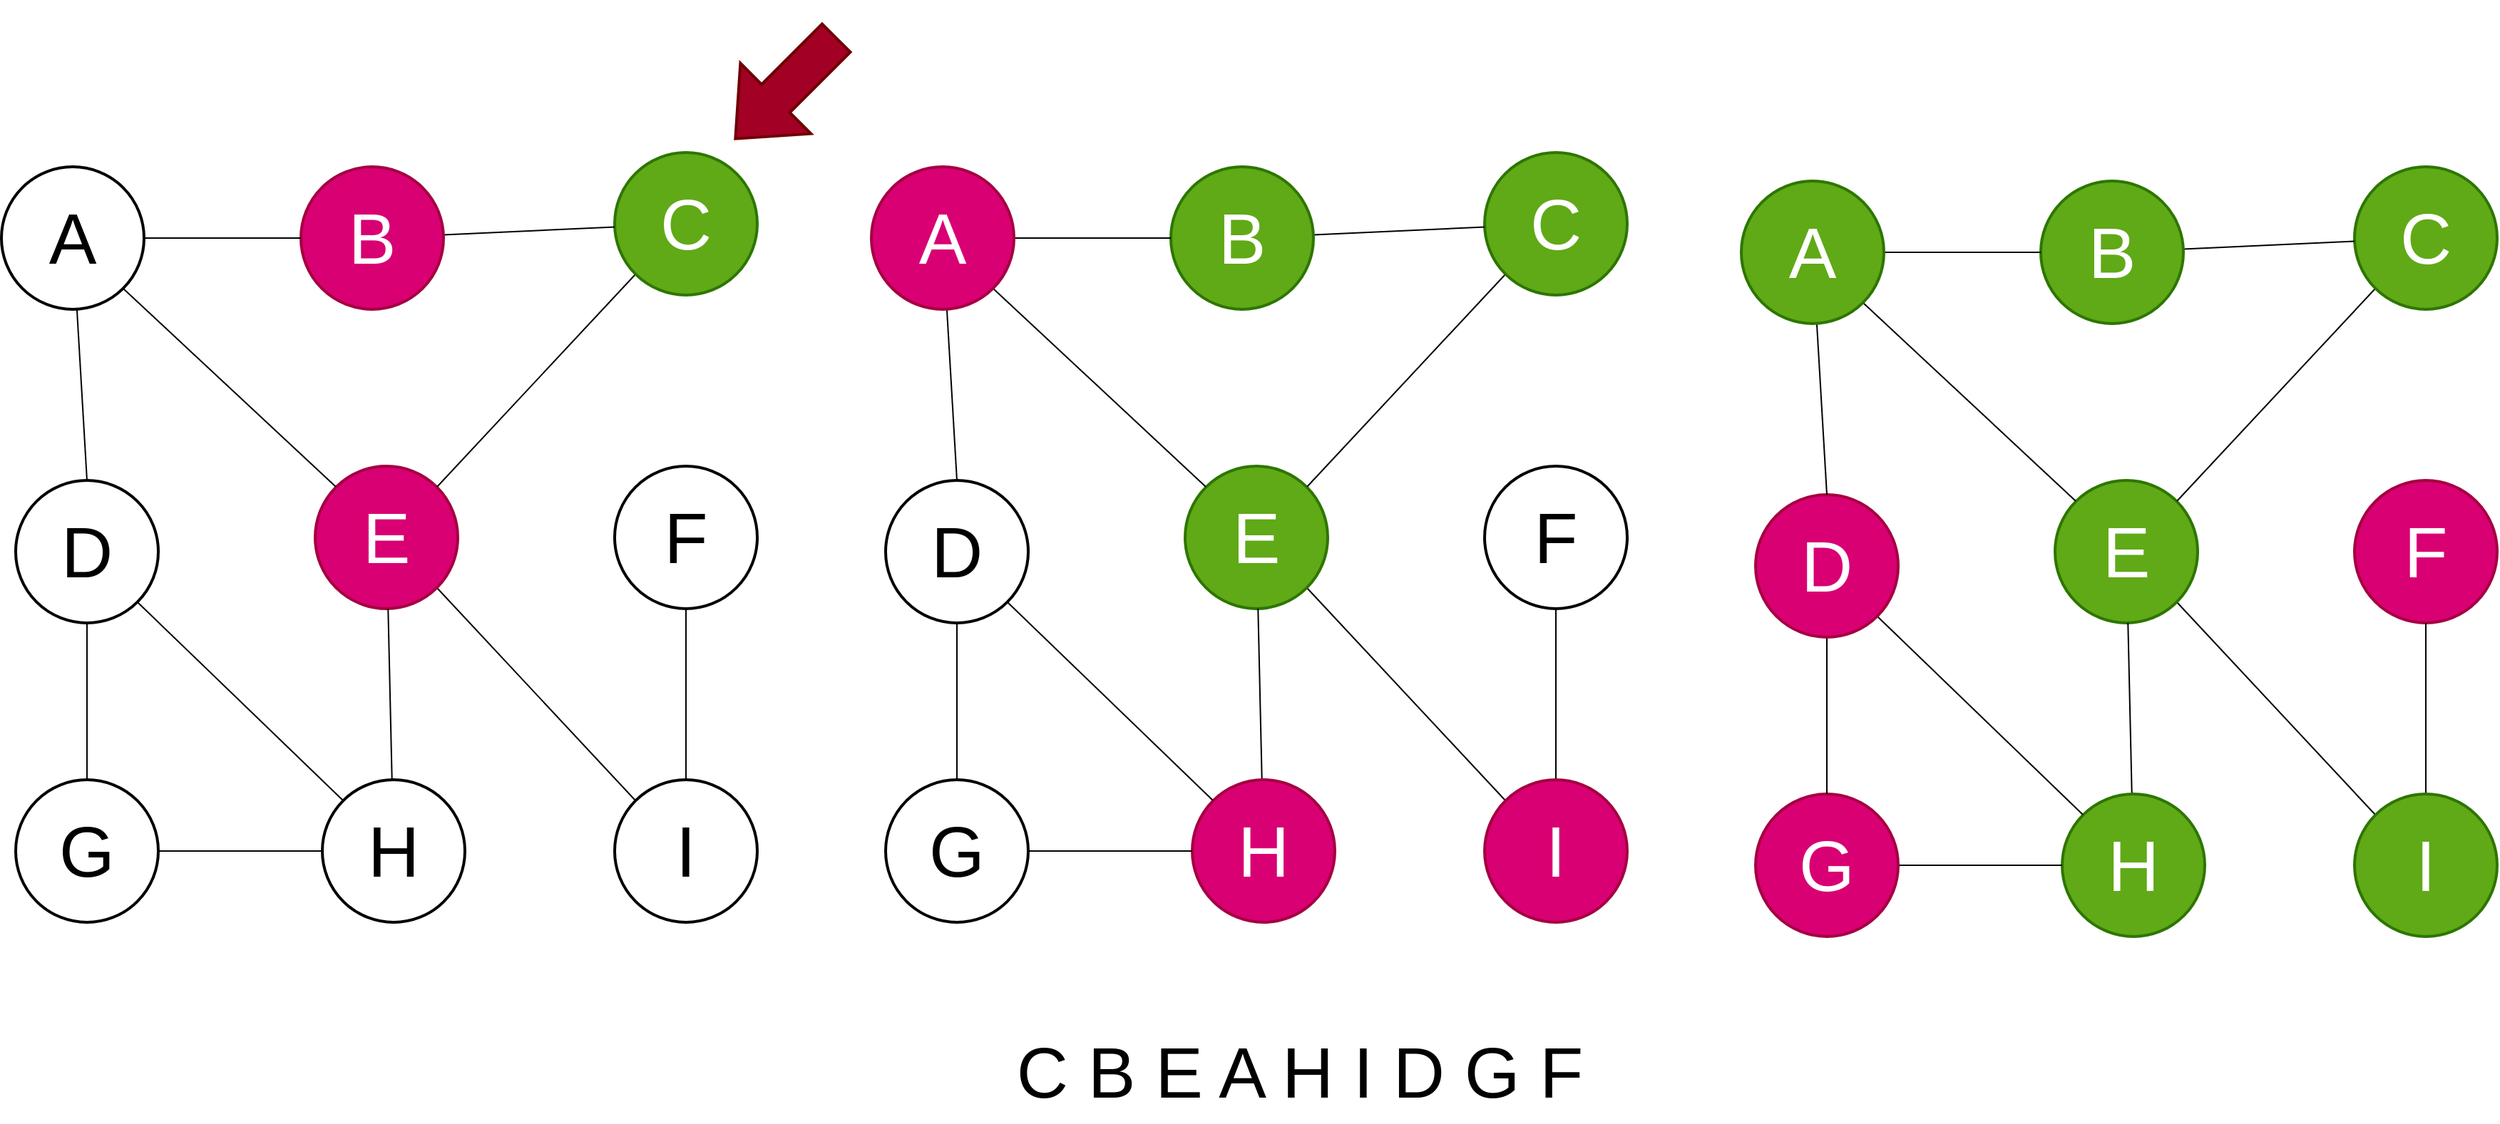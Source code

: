 <mxfile>
    <diagram id="hOOTuCPuSs9Ia3IYo1Hm" name="Page-1">
        <mxGraphModel dx="2825" dy="1980" grid="1" gridSize="10" guides="1" tooltips="1" connect="1" arrows="1" fold="1" page="1" pageScale="1" pageWidth="850" pageHeight="1100" math="0" shadow="0">
            <root>
                <mxCell id="0"/>
                <mxCell id="1" parent="0"/>
                <mxCell id="20" style="edgeStyle=none;html=1;entryX=0.145;entryY=0.145;entryDx=0;entryDy=0;entryPerimeter=0;fontSize=50;endArrow=none;endFill=0;exitX=0.855;exitY=0.855;exitDx=0;exitDy=0;exitPerimeter=0;" edge="1" parent="1" source="2" target="4">
                    <mxGeometry relative="1" as="geometry"/>
                </mxCell>
                <mxCell id="2" value="E" style="strokeWidth=2;html=1;shape=mxgraph.flowchart.start_2;whiteSpace=wrap;fontSize=50;fillColor=#d80073;fontColor=#ffffff;strokeColor=#A50040;" vertex="1" parent="1">
                    <mxGeometry x="490" y="390" width="100" height="100" as="geometry"/>
                </mxCell>
                <mxCell id="3" value="F" style="strokeWidth=2;html=1;shape=mxgraph.flowchart.start_2;whiteSpace=wrap;fontSize=50;" vertex="1" parent="1">
                    <mxGeometry x="700" y="390" width="100" height="100" as="geometry"/>
                </mxCell>
                <mxCell id="22" style="edgeStyle=none;html=1;entryX=0.5;entryY=1;entryDx=0;entryDy=0;entryPerimeter=0;fontSize=50;endArrow=none;endFill=0;" edge="1" parent="1" source="4" target="3">
                    <mxGeometry relative="1" as="geometry"/>
                </mxCell>
                <mxCell id="4" value="I" style="strokeWidth=2;html=1;shape=mxgraph.flowchart.start_2;whiteSpace=wrap;fontSize=50;" vertex="1" parent="1">
                    <mxGeometry x="700" y="610" width="100" height="100" as="geometry"/>
                </mxCell>
                <mxCell id="18" style="edgeStyle=none;html=1;fontSize=50;endArrow=none;endFill=0;" edge="1" parent="1" source="5" target="2">
                    <mxGeometry relative="1" as="geometry"/>
                </mxCell>
                <mxCell id="5" value="H" style="strokeWidth=2;html=1;shape=mxgraph.flowchart.start_2;whiteSpace=wrap;fontSize=50;" vertex="1" parent="1">
                    <mxGeometry x="495" y="610" width="100" height="100" as="geometry"/>
                </mxCell>
                <mxCell id="17" style="edgeStyle=none;html=1;entryX=0;entryY=0.5;entryDx=0;entryDy=0;entryPerimeter=0;fontSize=50;endArrow=none;endFill=0;" edge="1" parent="1" source="6" target="5">
                    <mxGeometry relative="1" as="geometry"/>
                </mxCell>
                <mxCell id="6" value="G" style="strokeWidth=2;html=1;shape=mxgraph.flowchart.start_2;whiteSpace=wrap;fontSize=50;" vertex="1" parent="1">
                    <mxGeometry x="280" y="610" width="100" height="100" as="geometry"/>
                </mxCell>
                <mxCell id="16" style="edgeStyle=none;html=1;entryX=0.5;entryY=0;entryDx=0;entryDy=0;entryPerimeter=0;fontSize=50;endArrow=none;endFill=0;" edge="1" parent="1" source="7" target="6">
                    <mxGeometry relative="1" as="geometry"/>
                </mxCell>
                <mxCell id="19" style="edgeStyle=none;html=1;entryX=0.145;entryY=0.145;entryDx=0;entryDy=0;entryPerimeter=0;fontSize=50;endArrow=none;endFill=0;exitX=0.855;exitY=0.855;exitDx=0;exitDy=0;exitPerimeter=0;" edge="1" parent="1" source="7" target="5">
                    <mxGeometry relative="1" as="geometry"/>
                </mxCell>
                <mxCell id="7" value="D" style="strokeWidth=2;html=1;shape=mxgraph.flowchart.start_2;whiteSpace=wrap;fontSize=50;" vertex="1" parent="1">
                    <mxGeometry x="280" y="400" width="100" height="100" as="geometry"/>
                </mxCell>
                <mxCell id="13" style="edgeStyle=none;html=1;fontSize=50;endArrow=none;endFill=0;entryX=0.855;entryY=0.145;entryDx=0;entryDy=0;entryPerimeter=0;exitX=0.145;exitY=0.855;exitDx=0;exitDy=0;exitPerimeter=0;" edge="1" parent="1" source="8" target="2">
                    <mxGeometry relative="1" as="geometry"/>
                </mxCell>
                <mxCell id="8" value="C" style="strokeWidth=2;html=1;shape=mxgraph.flowchart.start_2;whiteSpace=wrap;fontSize=50;fillColor=#60a917;fontColor=#ffffff;strokeColor=#2D7600;" vertex="1" parent="1">
                    <mxGeometry x="700" y="170" width="100" height="100" as="geometry"/>
                </mxCell>
                <mxCell id="12" style="edgeStyle=none;html=1;fontSize=50;endArrow=none;endFill=0;" edge="1" parent="1" source="9" target="8">
                    <mxGeometry relative="1" as="geometry"/>
                </mxCell>
                <mxCell id="9" value="B" style="strokeWidth=2;html=1;shape=mxgraph.flowchart.start_2;whiteSpace=wrap;fontSize=50;fillColor=#d80073;fontColor=#ffffff;strokeColor=#A50040;" vertex="1" parent="1">
                    <mxGeometry x="480" y="180" width="100" height="100" as="geometry"/>
                </mxCell>
                <mxCell id="11" style="edgeStyle=none;html=1;entryX=0;entryY=0.5;entryDx=0;entryDy=0;entryPerimeter=0;fontSize=50;endArrow=none;endFill=0;" edge="1" parent="1" source="10" target="9">
                    <mxGeometry relative="1" as="geometry"/>
                </mxCell>
                <mxCell id="14" style="edgeStyle=none;html=1;entryX=0.145;entryY=0.145;entryDx=0;entryDy=0;entryPerimeter=0;fontSize=50;endArrow=none;endFill=0;exitX=0.855;exitY=0.855;exitDx=0;exitDy=0;exitPerimeter=0;" edge="1" parent="1" source="10" target="2">
                    <mxGeometry relative="1" as="geometry"/>
                </mxCell>
                <mxCell id="15" style="edgeStyle=none;html=1;entryX=0.5;entryY=0;entryDx=0;entryDy=0;entryPerimeter=0;fontSize=50;endArrow=none;endFill=0;" edge="1" parent="1" source="10" target="7">
                    <mxGeometry relative="1" as="geometry"/>
                </mxCell>
                <mxCell id="10" value="A" style="strokeWidth=2;html=1;shape=mxgraph.flowchart.start_2;whiteSpace=wrap;fontSize=50;" vertex="1" parent="1">
                    <mxGeometry x="270" y="180" width="100" height="100" as="geometry"/>
                </mxCell>
                <mxCell id="23" value="C B E A H I D G F" style="text;html=1;align=center;verticalAlign=middle;resizable=0;points=[];autosize=1;fontSize=50;" vertex="1" parent="1">
                    <mxGeometry x="970" y="780" width="420" height="70" as="geometry"/>
                </mxCell>
                <mxCell id="24" style="edgeStyle=none;html=1;entryX=0.145;entryY=0.145;entryDx=0;entryDy=0;entryPerimeter=0;fontSize=50;endArrow=none;endFill=0;exitX=0.855;exitY=0.855;exitDx=0;exitDy=0;exitPerimeter=0;" edge="1" parent="1" source="25" target="28">
                    <mxGeometry relative="1" as="geometry"/>
                </mxCell>
                <mxCell id="25" value="E" style="strokeWidth=2;html=1;shape=mxgraph.flowchart.start_2;whiteSpace=wrap;fontSize=50;fillColor=#60a917;fontColor=#ffffff;strokeColor=#2D7600;" vertex="1" parent="1">
                    <mxGeometry x="1100" y="390" width="100" height="100" as="geometry"/>
                </mxCell>
                <mxCell id="26" value="F" style="strokeWidth=2;html=1;shape=mxgraph.flowchart.start_2;whiteSpace=wrap;fontSize=50;" vertex="1" parent="1">
                    <mxGeometry x="1310" y="390" width="100" height="100" as="geometry"/>
                </mxCell>
                <mxCell id="27" style="edgeStyle=none;html=1;entryX=0.5;entryY=1;entryDx=0;entryDy=0;entryPerimeter=0;fontSize=50;endArrow=none;endFill=0;" edge="1" parent="1" source="28" target="26">
                    <mxGeometry relative="1" as="geometry"/>
                </mxCell>
                <mxCell id="28" value="I" style="strokeWidth=2;html=1;shape=mxgraph.flowchart.start_2;whiteSpace=wrap;fontSize=50;fillColor=#d80073;fontColor=#ffffff;strokeColor=#A50040;" vertex="1" parent="1">
                    <mxGeometry x="1310" y="610" width="100" height="100" as="geometry"/>
                </mxCell>
                <mxCell id="29" style="edgeStyle=none;html=1;fontSize=50;endArrow=none;endFill=0;" edge="1" parent="1" source="30" target="25">
                    <mxGeometry relative="1" as="geometry"/>
                </mxCell>
                <mxCell id="30" value="H" style="strokeWidth=2;html=1;shape=mxgraph.flowchart.start_2;whiteSpace=wrap;fontSize=50;fillColor=#d80073;fontColor=#ffffff;strokeColor=#A50040;" vertex="1" parent="1">
                    <mxGeometry x="1105" y="610" width="100" height="100" as="geometry"/>
                </mxCell>
                <mxCell id="31" style="edgeStyle=none;html=1;entryX=0;entryY=0.5;entryDx=0;entryDy=0;entryPerimeter=0;fontSize=50;endArrow=none;endFill=0;" edge="1" parent="1" source="32" target="30">
                    <mxGeometry relative="1" as="geometry"/>
                </mxCell>
                <mxCell id="32" value="G" style="strokeWidth=2;html=1;shape=mxgraph.flowchart.start_2;whiteSpace=wrap;fontSize=50;" vertex="1" parent="1">
                    <mxGeometry x="890" y="610" width="100" height="100" as="geometry"/>
                </mxCell>
                <mxCell id="33" style="edgeStyle=none;html=1;entryX=0.5;entryY=0;entryDx=0;entryDy=0;entryPerimeter=0;fontSize=50;endArrow=none;endFill=0;" edge="1" parent="1" source="35" target="32">
                    <mxGeometry relative="1" as="geometry"/>
                </mxCell>
                <mxCell id="34" style="edgeStyle=none;html=1;entryX=0.145;entryY=0.145;entryDx=0;entryDy=0;entryPerimeter=0;fontSize=50;endArrow=none;endFill=0;exitX=0.855;exitY=0.855;exitDx=0;exitDy=0;exitPerimeter=0;" edge="1" parent="1" source="35" target="30">
                    <mxGeometry relative="1" as="geometry"/>
                </mxCell>
                <mxCell id="35" value="D" style="strokeWidth=2;html=1;shape=mxgraph.flowchart.start_2;whiteSpace=wrap;fontSize=50;" vertex="1" parent="1">
                    <mxGeometry x="890" y="400" width="100" height="100" as="geometry"/>
                </mxCell>
                <mxCell id="36" style="edgeStyle=none;html=1;fontSize=50;endArrow=none;endFill=0;entryX=0.855;entryY=0.145;entryDx=0;entryDy=0;entryPerimeter=0;exitX=0.145;exitY=0.855;exitDx=0;exitDy=0;exitPerimeter=0;" edge="1" parent="1" source="37" target="25">
                    <mxGeometry relative="1" as="geometry"/>
                </mxCell>
                <mxCell id="37" value="C" style="strokeWidth=2;html=1;shape=mxgraph.flowchart.start_2;whiteSpace=wrap;fontSize=50;fillColor=#60a917;fontColor=#ffffff;strokeColor=#2D7600;" vertex="1" parent="1">
                    <mxGeometry x="1310" y="170" width="100" height="100" as="geometry"/>
                </mxCell>
                <mxCell id="38" style="edgeStyle=none;html=1;fontSize=50;endArrow=none;endFill=0;" edge="1" parent="1" source="39" target="37">
                    <mxGeometry relative="1" as="geometry"/>
                </mxCell>
                <mxCell id="39" value="B" style="strokeWidth=2;html=1;shape=mxgraph.flowchart.start_2;whiteSpace=wrap;fontSize=50;fillColor=#60a917;fontColor=#ffffff;strokeColor=#2D7600;" vertex="1" parent="1">
                    <mxGeometry x="1090" y="180" width="100" height="100" as="geometry"/>
                </mxCell>
                <mxCell id="40" style="edgeStyle=none;html=1;entryX=0;entryY=0.5;entryDx=0;entryDy=0;entryPerimeter=0;fontSize=50;endArrow=none;endFill=0;" edge="1" parent="1" source="43" target="39">
                    <mxGeometry relative="1" as="geometry"/>
                </mxCell>
                <mxCell id="41" style="edgeStyle=none;html=1;entryX=0.145;entryY=0.145;entryDx=0;entryDy=0;entryPerimeter=0;fontSize=50;endArrow=none;endFill=0;exitX=0.855;exitY=0.855;exitDx=0;exitDy=0;exitPerimeter=0;" edge="1" parent="1" source="43" target="25">
                    <mxGeometry relative="1" as="geometry"/>
                </mxCell>
                <mxCell id="42" style="edgeStyle=none;html=1;entryX=0.5;entryY=0;entryDx=0;entryDy=0;entryPerimeter=0;fontSize=50;endArrow=none;endFill=0;" edge="1" parent="1" source="43" target="35">
                    <mxGeometry relative="1" as="geometry"/>
                </mxCell>
                <mxCell id="43" value="A" style="strokeWidth=2;html=1;shape=mxgraph.flowchart.start_2;whiteSpace=wrap;fontSize=50;fillColor=#d80073;fontColor=#ffffff;strokeColor=#A50040;" vertex="1" parent="1">
                    <mxGeometry x="880" y="180" width="100" height="100" as="geometry"/>
                </mxCell>
                <mxCell id="44" style="edgeStyle=none;html=1;entryX=0.145;entryY=0.145;entryDx=0;entryDy=0;entryPerimeter=0;fontSize=50;endArrow=none;endFill=0;exitX=0.855;exitY=0.855;exitDx=0;exitDy=0;exitPerimeter=0;" edge="1" parent="1" source="45" target="48">
                    <mxGeometry relative="1" as="geometry"/>
                </mxCell>
                <mxCell id="45" value="E" style="strokeWidth=2;html=1;shape=mxgraph.flowchart.start_2;whiteSpace=wrap;fontSize=50;fillColor=#60a917;fontColor=#ffffff;strokeColor=#2D7600;" vertex="1" parent="1">
                    <mxGeometry x="1710" y="400" width="100" height="100" as="geometry"/>
                </mxCell>
                <mxCell id="46" value="F" style="strokeWidth=2;html=1;shape=mxgraph.flowchart.start_2;whiteSpace=wrap;fontSize=50;fillColor=#d80073;fontColor=#ffffff;strokeColor=#A50040;" vertex="1" parent="1">
                    <mxGeometry x="1920" y="400" width="100" height="100" as="geometry"/>
                </mxCell>
                <mxCell id="47" style="edgeStyle=none;html=1;entryX=0.5;entryY=1;entryDx=0;entryDy=0;entryPerimeter=0;fontSize=50;endArrow=none;endFill=0;" edge="1" parent="1" source="48" target="46">
                    <mxGeometry relative="1" as="geometry"/>
                </mxCell>
                <mxCell id="48" value="I" style="strokeWidth=2;html=1;shape=mxgraph.flowchart.start_2;whiteSpace=wrap;fontSize=50;fillColor=#60a917;fontColor=#ffffff;strokeColor=#2D7600;" vertex="1" parent="1">
                    <mxGeometry x="1920" y="620" width="100" height="100" as="geometry"/>
                </mxCell>
                <mxCell id="49" style="edgeStyle=none;html=1;fontSize=50;endArrow=none;endFill=0;" edge="1" parent="1" source="50" target="45">
                    <mxGeometry relative="1" as="geometry"/>
                </mxCell>
                <mxCell id="50" value="H" style="strokeWidth=2;html=1;shape=mxgraph.flowchart.start_2;whiteSpace=wrap;fontSize=50;fillColor=#60a917;fontColor=#ffffff;strokeColor=#2D7600;" vertex="1" parent="1">
                    <mxGeometry x="1715" y="620" width="100" height="100" as="geometry"/>
                </mxCell>
                <mxCell id="51" style="edgeStyle=none;html=1;entryX=0;entryY=0.5;entryDx=0;entryDy=0;entryPerimeter=0;fontSize=50;endArrow=none;endFill=0;" edge="1" parent="1" source="52" target="50">
                    <mxGeometry relative="1" as="geometry"/>
                </mxCell>
                <mxCell id="52" value="G" style="strokeWidth=2;html=1;shape=mxgraph.flowchart.start_2;whiteSpace=wrap;fontSize=50;fillColor=#d80073;fontColor=#ffffff;strokeColor=#A50040;" vertex="1" parent="1">
                    <mxGeometry x="1500" y="620" width="100" height="100" as="geometry"/>
                </mxCell>
                <mxCell id="53" style="edgeStyle=none;html=1;entryX=0.5;entryY=0;entryDx=0;entryDy=0;entryPerimeter=0;fontSize=50;endArrow=none;endFill=0;" edge="1" parent="1" source="55" target="52">
                    <mxGeometry relative="1" as="geometry"/>
                </mxCell>
                <mxCell id="54" style="edgeStyle=none;html=1;entryX=0.145;entryY=0.145;entryDx=0;entryDy=0;entryPerimeter=0;fontSize=50;endArrow=none;endFill=0;exitX=0.855;exitY=0.855;exitDx=0;exitDy=0;exitPerimeter=0;" edge="1" parent="1" source="55" target="50">
                    <mxGeometry relative="1" as="geometry"/>
                </mxCell>
                <mxCell id="55" value="D" style="strokeWidth=2;html=1;shape=mxgraph.flowchart.start_2;whiteSpace=wrap;fontSize=50;fillColor=#d80073;fontColor=#ffffff;strokeColor=#A50040;" vertex="1" parent="1">
                    <mxGeometry x="1500" y="410" width="100" height="100" as="geometry"/>
                </mxCell>
                <mxCell id="56" style="edgeStyle=none;html=1;fontSize=50;endArrow=none;endFill=0;entryX=0.855;entryY=0.145;entryDx=0;entryDy=0;entryPerimeter=0;exitX=0.145;exitY=0.855;exitDx=0;exitDy=0;exitPerimeter=0;" edge="1" parent="1" source="57" target="45">
                    <mxGeometry relative="1" as="geometry"/>
                </mxCell>
                <mxCell id="57" value="C" style="strokeWidth=2;html=1;shape=mxgraph.flowchart.start_2;whiteSpace=wrap;fontSize=50;fillColor=#60a917;fontColor=#ffffff;strokeColor=#2D7600;" vertex="1" parent="1">
                    <mxGeometry x="1920" y="180" width="100" height="100" as="geometry"/>
                </mxCell>
                <mxCell id="58" style="edgeStyle=none;html=1;fontSize=50;endArrow=none;endFill=0;" edge="1" parent="1" source="59" target="57">
                    <mxGeometry relative="1" as="geometry"/>
                </mxCell>
                <mxCell id="59" value="B" style="strokeWidth=2;html=1;shape=mxgraph.flowchart.start_2;whiteSpace=wrap;fontSize=50;fillColor=#60a917;fontColor=#ffffff;strokeColor=#2D7600;" vertex="1" parent="1">
                    <mxGeometry x="1700" y="190" width="100" height="100" as="geometry"/>
                </mxCell>
                <mxCell id="60" style="edgeStyle=none;html=1;entryX=0;entryY=0.5;entryDx=0;entryDy=0;entryPerimeter=0;fontSize=50;endArrow=none;endFill=0;" edge="1" parent="1" source="63" target="59">
                    <mxGeometry relative="1" as="geometry"/>
                </mxCell>
                <mxCell id="61" style="edgeStyle=none;html=1;entryX=0.145;entryY=0.145;entryDx=0;entryDy=0;entryPerimeter=0;fontSize=50;endArrow=none;endFill=0;exitX=0.855;exitY=0.855;exitDx=0;exitDy=0;exitPerimeter=0;" edge="1" parent="1" source="63" target="45">
                    <mxGeometry relative="1" as="geometry"/>
                </mxCell>
                <mxCell id="62" style="edgeStyle=none;html=1;entryX=0.5;entryY=0;entryDx=0;entryDy=0;entryPerimeter=0;fontSize=50;endArrow=none;endFill=0;" edge="1" parent="1" source="63" target="55">
                    <mxGeometry relative="1" as="geometry"/>
                </mxCell>
                <mxCell id="63" value="A" style="strokeWidth=2;html=1;shape=mxgraph.flowchart.start_2;whiteSpace=wrap;fontSize=50;fillColor=#60a917;fontColor=#ffffff;strokeColor=#2D7600;" vertex="1" parent="1">
                    <mxGeometry x="1490" y="190" width="100" height="100" as="geometry"/>
                </mxCell>
                <mxCell id="104" value="" style="verticalLabelPosition=bottom;verticalAlign=top;html=1;strokeWidth=2;shape=mxgraph.arrows2.arrow;dy=0.6;dx=40;notch=0;fontSize=50;rotation=-225;fillColor=#a20025;fontColor=#ffffff;strokeColor=#6F0000;" vertex="1" parent="1">
                    <mxGeometry x="770" y="90" width="100" height="70" as="geometry"/>
                </mxCell>
            </root>
        </mxGraphModel>
    </diagram>
</mxfile>